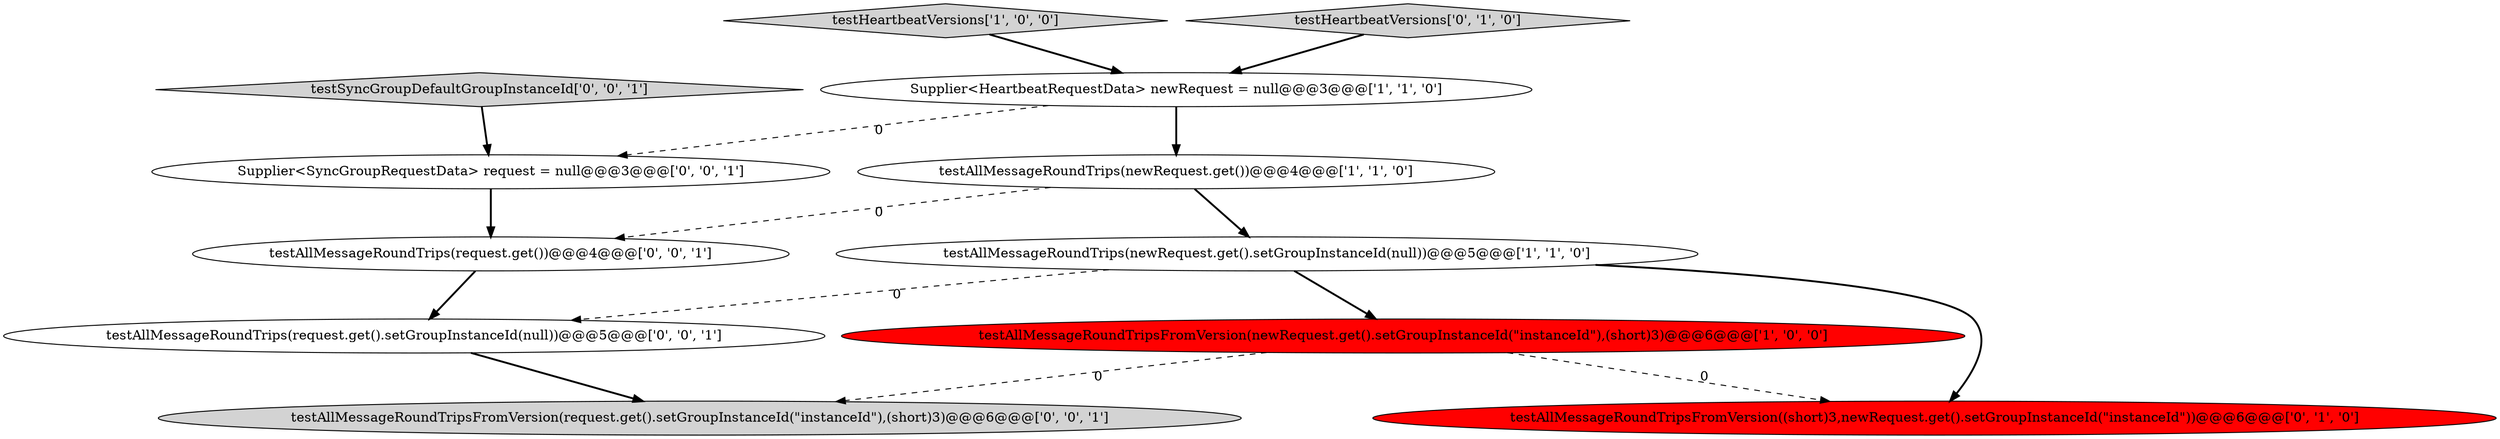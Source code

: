 digraph {
3 [style = filled, label = "testAllMessageRoundTripsFromVersion(newRequest.get().setGroupInstanceId(\"instanceId\"),(short)3)@@@6@@@['1', '0', '0']", fillcolor = red, shape = ellipse image = "AAA1AAABBB1BBB"];
8 [style = filled, label = "testSyncGroupDefaultGroupInstanceId['0', '0', '1']", fillcolor = lightgray, shape = diamond image = "AAA0AAABBB3BBB"];
7 [style = filled, label = "testAllMessageRoundTrips(request.get())@@@4@@@['0', '0', '1']", fillcolor = white, shape = ellipse image = "AAA0AAABBB3BBB"];
6 [style = filled, label = "testAllMessageRoundTripsFromVersion((short)3,newRequest.get().setGroupInstanceId(\"instanceId\"))@@@6@@@['0', '1', '0']", fillcolor = red, shape = ellipse image = "AAA1AAABBB2BBB"];
4 [style = filled, label = "Supplier<HeartbeatRequestData> newRequest = null@@@3@@@['1', '1', '0']", fillcolor = white, shape = ellipse image = "AAA0AAABBB1BBB"];
2 [style = filled, label = "testAllMessageRoundTrips(newRequest.get())@@@4@@@['1', '1', '0']", fillcolor = white, shape = ellipse image = "AAA0AAABBB1BBB"];
1 [style = filled, label = "testAllMessageRoundTrips(newRequest.get().setGroupInstanceId(null))@@@5@@@['1', '1', '0']", fillcolor = white, shape = ellipse image = "AAA0AAABBB1BBB"];
11 [style = filled, label = "testAllMessageRoundTrips(request.get().setGroupInstanceId(null))@@@5@@@['0', '0', '1']", fillcolor = white, shape = ellipse image = "AAA0AAABBB3BBB"];
9 [style = filled, label = "Supplier<SyncGroupRequestData> request = null@@@3@@@['0', '0', '1']", fillcolor = white, shape = ellipse image = "AAA0AAABBB3BBB"];
0 [style = filled, label = "testHeartbeatVersions['1', '0', '0']", fillcolor = lightgray, shape = diamond image = "AAA0AAABBB1BBB"];
5 [style = filled, label = "testHeartbeatVersions['0', '1', '0']", fillcolor = lightgray, shape = diamond image = "AAA0AAABBB2BBB"];
10 [style = filled, label = "testAllMessageRoundTripsFromVersion(request.get().setGroupInstanceId(\"instanceId\"),(short)3)@@@6@@@['0', '0', '1']", fillcolor = lightgray, shape = ellipse image = "AAA0AAABBB3BBB"];
1->3 [style = bold, label=""];
4->9 [style = dashed, label="0"];
3->6 [style = dashed, label="0"];
1->6 [style = bold, label=""];
7->11 [style = bold, label=""];
4->2 [style = bold, label=""];
3->10 [style = dashed, label="0"];
9->7 [style = bold, label=""];
2->7 [style = dashed, label="0"];
0->4 [style = bold, label=""];
11->10 [style = bold, label=""];
1->11 [style = dashed, label="0"];
2->1 [style = bold, label=""];
5->4 [style = bold, label=""];
8->9 [style = bold, label=""];
}

